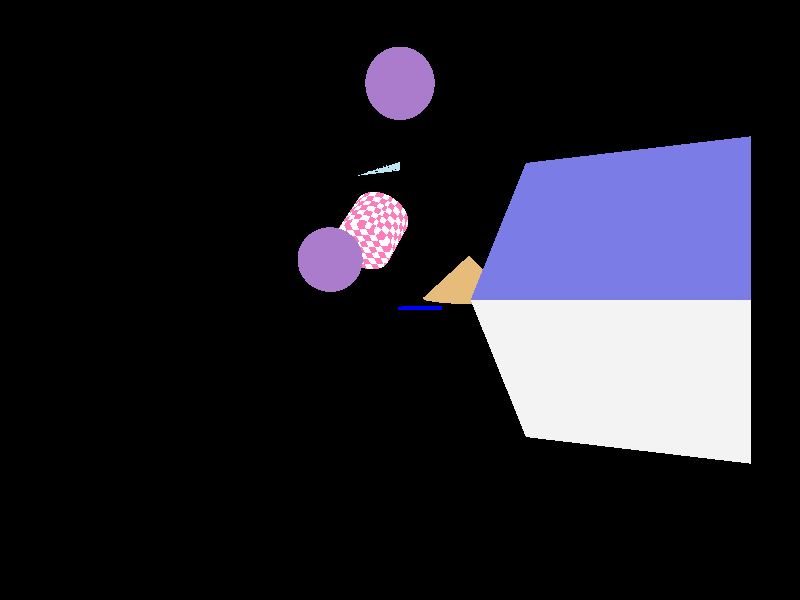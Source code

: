 #include "finish.inc"
#include "colors.inc"

/*
camera {
   location  <0, 0, -20>
   direction <0, 0, 1.2071>
   look_at   <0, 0, 0>
}
*/

#declare RedTexture = texture {
    pigment { color rgb<0.8, 0.2, 0.2> }
    finish { ambient 0.2 diffuse 0.5 }
}

#declare GreenTexture = texture {
    pigment { color rgb<0.2, 0.8, 0.2> }
    finish { ambient 0.2 diffuse 0.5 }
}

#declare BlueTexture = texture {
    pigment { color rgb<0.2, 0.2, 0.8> }
    finish { ambient 0.2 diffuse 0.5 }
}


 camera {
    location <-35, 0, -60>
    right <-1.33, 0, 0>
    look_at <0, 0, 0>
  }

  light_source { <50, 50, -50> color rgb<1, 1, 1> }


light_source { <-10, 3, -20> color red 1 green 1 blue 1 }

sphere { <0, 0, 0.0>, 4
   pigment { color red 0.4 green 0.2 blue 0.6 }
   translate <10.0, 5.0, 0.0>
}

sphere { <0, 0, 0.0>, 4
   pigment { color red 0.4 green 0.2 blue 0.6 }
   translate <0.0, 25.0, 0.0>
}

box {
    <-2.0, -0.2, -2.0>, <2.0, 0.2, 2.0>
   pigment { color red 0 green 0 blue 1 }
//   scale <1, 3, 1>
   translate <0, -1, 5>
//   rotate <90, 0, 0>
}

  cone {
    <0, 5, 0>, 0.0    // Center and radius of one end
    <0, 0, 0>, 5.0    // Center and radius of other end

    texture {
	pigment { Gold }
	finish { Shiny }
    }
    translate x*-8
    rotate <6, 10, 0>
  }

  cylinder {
    <0, 0, 0>,     // Center of one end
    <0, 7, 0>,     // Center of other end
    4            // Radius

    texture {
	checker
	texture {
	    pigment { color red 1 green 0.2 blue 0.5 }
	    finish { Shiny }
	}
	texture { pigment { color red 1 green 1 blue 1 }  }
    }
   translate <10, 10, 0>
   rotate <45, 0, 0>
  }

  mesh {
    /* top side */
    triangle { <-10, 10, -10>, <10, 10, -10>, <10, 10, 10>
      texture { RedTexture }
    }
    triangle { <-10, 10, -10>, <-10, 10, 10>, <10, 10, 10>
      texture { RedTexture }
    }
    /* bottom side */
    triangle { <-10, -10, -10>, <10, -10, -10>, <10, -10, 10> }
    triangle { <-10, -10, -10>, <-10, -10, 10>, <10, -10, 10> }
    /* left side */
    triangle { <-10, -10, -10>, <-10, -10, 10>, <-10, 10, 10> }
    triangle { <-10, -10, -10>, <-10, 10, -10>, <-10, 10, 10> }
    /* right side */
    triangle { <10, -10, -10>, <10, -10, 10>, <10, 10, 10>
      texture { GreenTexture }
    }
    triangle { <10, -10, -10>, <10, 10, -10>, <10, 10, 10>
      texture { GreenTexture }
    }
    /* front side */
    triangle { <-10, -10, -10>, <10, -10, -10>, <-10, 10, -10>
      texture { BlueTexture }
    }
    triangle { <-10, 10, -10>, <10, 10, -10>, <10, -10, -10>
      texture { BlueTexture }
    }
    /* back side */
    triangle { <-10, -10, 10>, <10, -10, 10>, <-10, 10, 10> }
    triangle { <-10, 10, 10>, <10, 10, 10>, <10, -10, 10> }
    texture {
      pigment { color rgb<0.9, 0.9, 0.9> }
      finish { ambient 0.2 diffuse 0.7 }
    }
    rotate <45, 0, 0>
    translate <-25, 0, 0>
  }

  polygon {
    28,
    <0, 0> <1, 0> <0, 1> <0, 0>          // large outer triangle
    <.3, .7> <.4, .7> <.3, .8> <.3, .7>  // small outer triangle #1
    <.5, .5> <.6, .5> <.5, .6> <.5, .5>  // small outer triangle #2
    <.7, .3> <.8, .3> <.7, .4> <.7, .3>  // small outer triangle #3
    <.5, .2> <.6, .2> <.5, .3> <.5, .2>  // inner triangle #1
    <.2, .5> <.3, .5> <.2, .6> <.2, .5>  // inner triangle #2
    <.1, .1> <.2, .1> <.1, .2> <.1, .1>  // inner triangle #3
    translate y*15
	pigment { color red 0.5 green 0.8 blue 0.9 }
    scale < 6, 1, 6 >
  }
